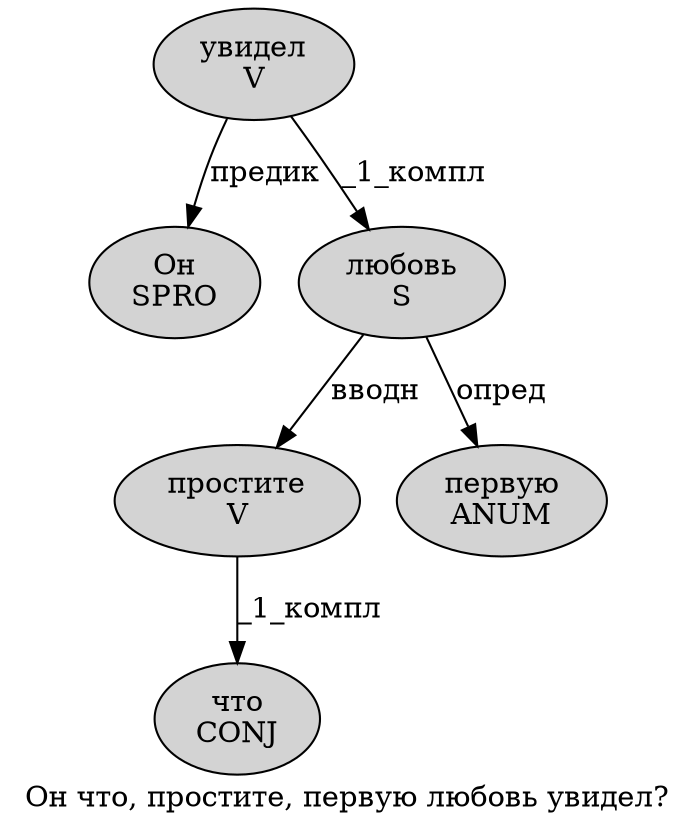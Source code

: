 digraph SENTENCE_3242 {
	graph [label="Он что, простите, первую любовь увидел?"]
	node [style=filled]
		0 [label="Он
SPRO" color="" fillcolor=lightgray penwidth=1 shape=ellipse]
		1 [label="что
CONJ" color="" fillcolor=lightgray penwidth=1 shape=ellipse]
		3 [label="простите
V" color="" fillcolor=lightgray penwidth=1 shape=ellipse]
		5 [label="первую
ANUM" color="" fillcolor=lightgray penwidth=1 shape=ellipse]
		6 [label="любовь
S" color="" fillcolor=lightgray penwidth=1 shape=ellipse]
		7 [label="увидел
V" color="" fillcolor=lightgray penwidth=1 shape=ellipse]
			6 -> 3 [label="вводн"]
			6 -> 5 [label="опред"]
			3 -> 1 [label="_1_компл"]
			7 -> 0 [label="предик"]
			7 -> 6 [label="_1_компл"]
}